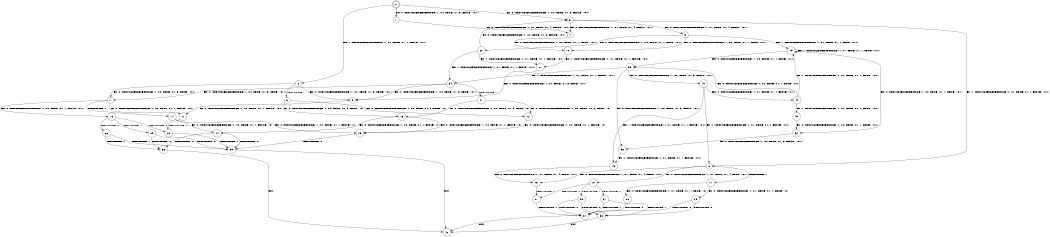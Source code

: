 digraph BCG {
size = "7, 10.5";
center = TRUE;
node [shape = circle];
0 [peripheries = 2];
0 -> 1 [label = "EX !0 !ATOMIC_EXCH_BRANCH (1, +0, TRUE, +1, 3, FALSE) !:0:1:"];
0 -> 2 [label = "EX !1 !ATOMIC_EXCH_BRANCH (1, +1, TRUE, +1, 1, FALSE) !:0:1:"];
0 -> 3 [label = "EX !0 !ATOMIC_EXCH_BRANCH (1, +0, TRUE, +1, 3, FALSE) !:0:1:"];
1 -> 4 [label = "EX !0 !ATOMIC_EXCH_BRANCH (1, +1, TRUE, +1, 4, FALSE) !:0:1:"];
2 -> 5 [label = "EX !0 !ATOMIC_EXCH_BRANCH (1, +0, TRUE, +1, 3, TRUE) !:0:1:"];
2 -> 6 [label = "TERMINATE !1"];
2 -> 7 [label = "EX !0 !ATOMIC_EXCH_BRANCH (1, +0, TRUE, +1, 3, TRUE) !:0:1:"];
3 -> 4 [label = "EX !0 !ATOMIC_EXCH_BRANCH (1, +1, TRUE, +1, 4, FALSE) !:0:1:"];
3 -> 8 [label = "EX !1 !ATOMIC_EXCH_BRANCH (1, +1, TRUE, +1, 1, FALSE) !:0:1:"];
3 -> 9 [label = "EX !0 !ATOMIC_EXCH_BRANCH (1, +1, TRUE, +1, 4, FALSE) !:0:1:"];
4 -> 10 [label = "EX !0 !ATOMIC_EXCH_BRANCH (1, +0, TRUE, +1, 1, TRUE) !:0:1:"];
5 -> 11 [label = "EX !0 !ATOMIC_EXCH_BRANCH (1, +0, TRUE, +1, 1, FALSE) !:0:1:"];
6 -> 12 [label = "EX !0 !ATOMIC_EXCH_BRANCH (1, +0, TRUE, +1, 3, TRUE) !:0:"];
6 -> 13 [label = "EX !0 !ATOMIC_EXCH_BRANCH (1, +0, TRUE, +1, 3, TRUE) !:0:"];
7 -> 11 [label = "EX !0 !ATOMIC_EXCH_BRANCH (1, +0, TRUE, +1, 1, FALSE) !:0:1:"];
7 -> 14 [label = "TERMINATE !1"];
7 -> 15 [label = "EX !0 !ATOMIC_EXCH_BRANCH (1, +0, TRUE, +1, 1, FALSE) !:0:1:"];
8 -> 16 [label = "EX !0 !ATOMIC_EXCH_BRANCH (1, +1, TRUE, +1, 4, TRUE) !:0:1:"];
8 -> 17 [label = "TERMINATE !1"];
8 -> 18 [label = "EX !0 !ATOMIC_EXCH_BRANCH (1, +1, TRUE, +1, 4, TRUE) !:0:1:"];
9 -> 10 [label = "EX !0 !ATOMIC_EXCH_BRANCH (1, +0, TRUE, +1, 1, TRUE) !:0:1:"];
9 -> 19 [label = "EX !1 !ATOMIC_EXCH_BRANCH (1, +1, TRUE, +1, 1, TRUE) !:0:1:"];
9 -> 20 [label = "EX !0 !ATOMIC_EXCH_BRANCH (1, +0, TRUE, +1, 1, TRUE) !:0:1:"];
10 -> 21 [label = "EX !1 !ATOMIC_EXCH_BRANCH (1, +1, TRUE, +1, 1, FALSE) !:0:1:"];
11 -> 22 [label = "TERMINATE !0"];
12 -> 23 [label = "EX !0 !ATOMIC_EXCH_BRANCH (1, +0, TRUE, +1, 1, FALSE) !:0:"];
13 -> 23 [label = "EX !0 !ATOMIC_EXCH_BRANCH (1, +0, TRUE, +1, 1, FALSE) !:0:"];
13 -> 24 [label = "EX !0 !ATOMIC_EXCH_BRANCH (1, +0, TRUE, +1, 1, FALSE) !:0:"];
14 -> 23 [label = "EX !0 !ATOMIC_EXCH_BRANCH (1, +0, TRUE, +1, 1, FALSE) !:0:"];
14 -> 24 [label = "EX !0 !ATOMIC_EXCH_BRANCH (1, +0, TRUE, +1, 1, FALSE) !:0:"];
15 -> 22 [label = "TERMINATE !0"];
15 -> 25 [label = "TERMINATE !1"];
15 -> 26 [label = "TERMINATE !0"];
16 -> 27 [label = "TERMINATE !0"];
17 -> 28 [label = "EX !0 !ATOMIC_EXCH_BRANCH (1, +1, TRUE, +1, 4, TRUE) !:0:"];
17 -> 29 [label = "EX !0 !ATOMIC_EXCH_BRANCH (1, +1, TRUE, +1, 4, TRUE) !:0:"];
18 -> 27 [label = "TERMINATE !0"];
18 -> 30 [label = "TERMINATE !1"];
18 -> 31 [label = "TERMINATE !0"];
19 -> 32 [label = "EX !0 !ATOMIC_EXCH_BRANCH (1, +0, TRUE, +1, 1, TRUE) !:0:1:"];
19 -> 19 [label = "EX !1 !ATOMIC_EXCH_BRANCH (1, +1, TRUE, +1, 1, TRUE) !:0:1:"];
19 -> 33 [label = "EX !0 !ATOMIC_EXCH_BRANCH (1, +0, TRUE, +1, 1, TRUE) !:0:1:"];
20 -> 21 [label = "EX !1 !ATOMIC_EXCH_BRANCH (1, +1, TRUE, +1, 1, FALSE) !:0:1:"];
20 -> 34 [label = "EX !1 !ATOMIC_EXCH_BRANCH (1, +1, TRUE, +1, 1, FALSE) !:0:1:"];
20 -> 3 [label = "EX !0 !ATOMIC_EXCH_BRANCH (1, +0, TRUE, +1, 3, FALSE) !:0:1:"];
21 -> 5 [label = "EX !0 !ATOMIC_EXCH_BRANCH (1, +0, TRUE, +1, 3, TRUE) !:0:1:"];
22 -> 35 [label = "TERMINATE !1"];
23 -> 35 [label = "TERMINATE !0"];
24 -> 35 [label = "TERMINATE !0"];
24 -> 36 [label = "TERMINATE !0"];
25 -> 35 [label = "TERMINATE !0"];
25 -> 36 [label = "TERMINATE !0"];
26 -> 35 [label = "TERMINATE !1"];
26 -> 36 [label = "TERMINATE !1"];
27 -> 37 [label = "TERMINATE !1"];
28 -> 37 [label = "TERMINATE !0"];
29 -> 37 [label = "TERMINATE !0"];
29 -> 38 [label = "TERMINATE !0"];
30 -> 37 [label = "TERMINATE !0"];
30 -> 38 [label = "TERMINATE !0"];
31 -> 37 [label = "TERMINATE !1"];
31 -> 38 [label = "TERMINATE !1"];
32 -> 39 [label = "EX !0 !ATOMIC_EXCH_BRANCH (1, +0, TRUE, +1, 3, FALSE) !:0:1:"];
33 -> 39 [label = "EX !0 !ATOMIC_EXCH_BRANCH (1, +0, TRUE, +1, 3, FALSE) !:0:1:"];
33 -> 34 [label = "EX !1 !ATOMIC_EXCH_BRANCH (1, +1, TRUE, +1, 1, FALSE) !:0:1:"];
33 -> 40 [label = "EX !0 !ATOMIC_EXCH_BRANCH (1, +0, TRUE, +1, 3, FALSE) !:0:1:"];
34 -> 5 [label = "EX !0 !ATOMIC_EXCH_BRANCH (1, +0, TRUE, +1, 3, TRUE) !:0:1:"];
34 -> 41 [label = "TERMINATE !1"];
34 -> 7 [label = "EX !0 !ATOMIC_EXCH_BRANCH (1, +0, TRUE, +1, 3, TRUE) !:0:1:"];
35 -> 42 [label = "exit"];
36 -> 42 [label = "exit"];
37 -> 42 [label = "exit"];
38 -> 42 [label = "exit"];
39 -> 43 [label = "EX !1 !ATOMIC_EXCH_BRANCH (1, +1, TRUE, +1, 1, FALSE) !:0:1:"];
40 -> 43 [label = "EX !1 !ATOMIC_EXCH_BRANCH (1, +1, TRUE, +1, 1, FALSE) !:0:1:"];
40 -> 8 [label = "EX !1 !ATOMIC_EXCH_BRANCH (1, +1, TRUE, +1, 1, FALSE) !:0:1:"];
40 -> 44 [label = "EX !0 !ATOMIC_EXCH_BRANCH (1, +1, TRUE, +1, 4, FALSE) !:0:1:"];
41 -> 12 [label = "EX !0 !ATOMIC_EXCH_BRANCH (1, +0, TRUE, +1, 3, TRUE) !:0:"];
41 -> 13 [label = "EX !0 !ATOMIC_EXCH_BRANCH (1, +0, TRUE, +1, 3, TRUE) !:0:"];
43 -> 16 [label = "EX !0 !ATOMIC_EXCH_BRANCH (1, +1, TRUE, +1, 4, TRUE) !:0:1:"];
44 -> 45 [label = "EX !1 !ATOMIC_EXCH_BRANCH (1, +1, TRUE, +1, 1, TRUE) !:0:1:"];
44 -> 19 [label = "EX !1 !ATOMIC_EXCH_BRANCH (1, +1, TRUE, +1, 1, TRUE) !:0:1:"];
44 -> 33 [label = "EX !0 !ATOMIC_EXCH_BRANCH (1, +0, TRUE, +1, 1, TRUE) !:0:1:"];
45 -> 32 [label = "EX !0 !ATOMIC_EXCH_BRANCH (1, +0, TRUE, +1, 1, TRUE) !:0:1:"];
}

